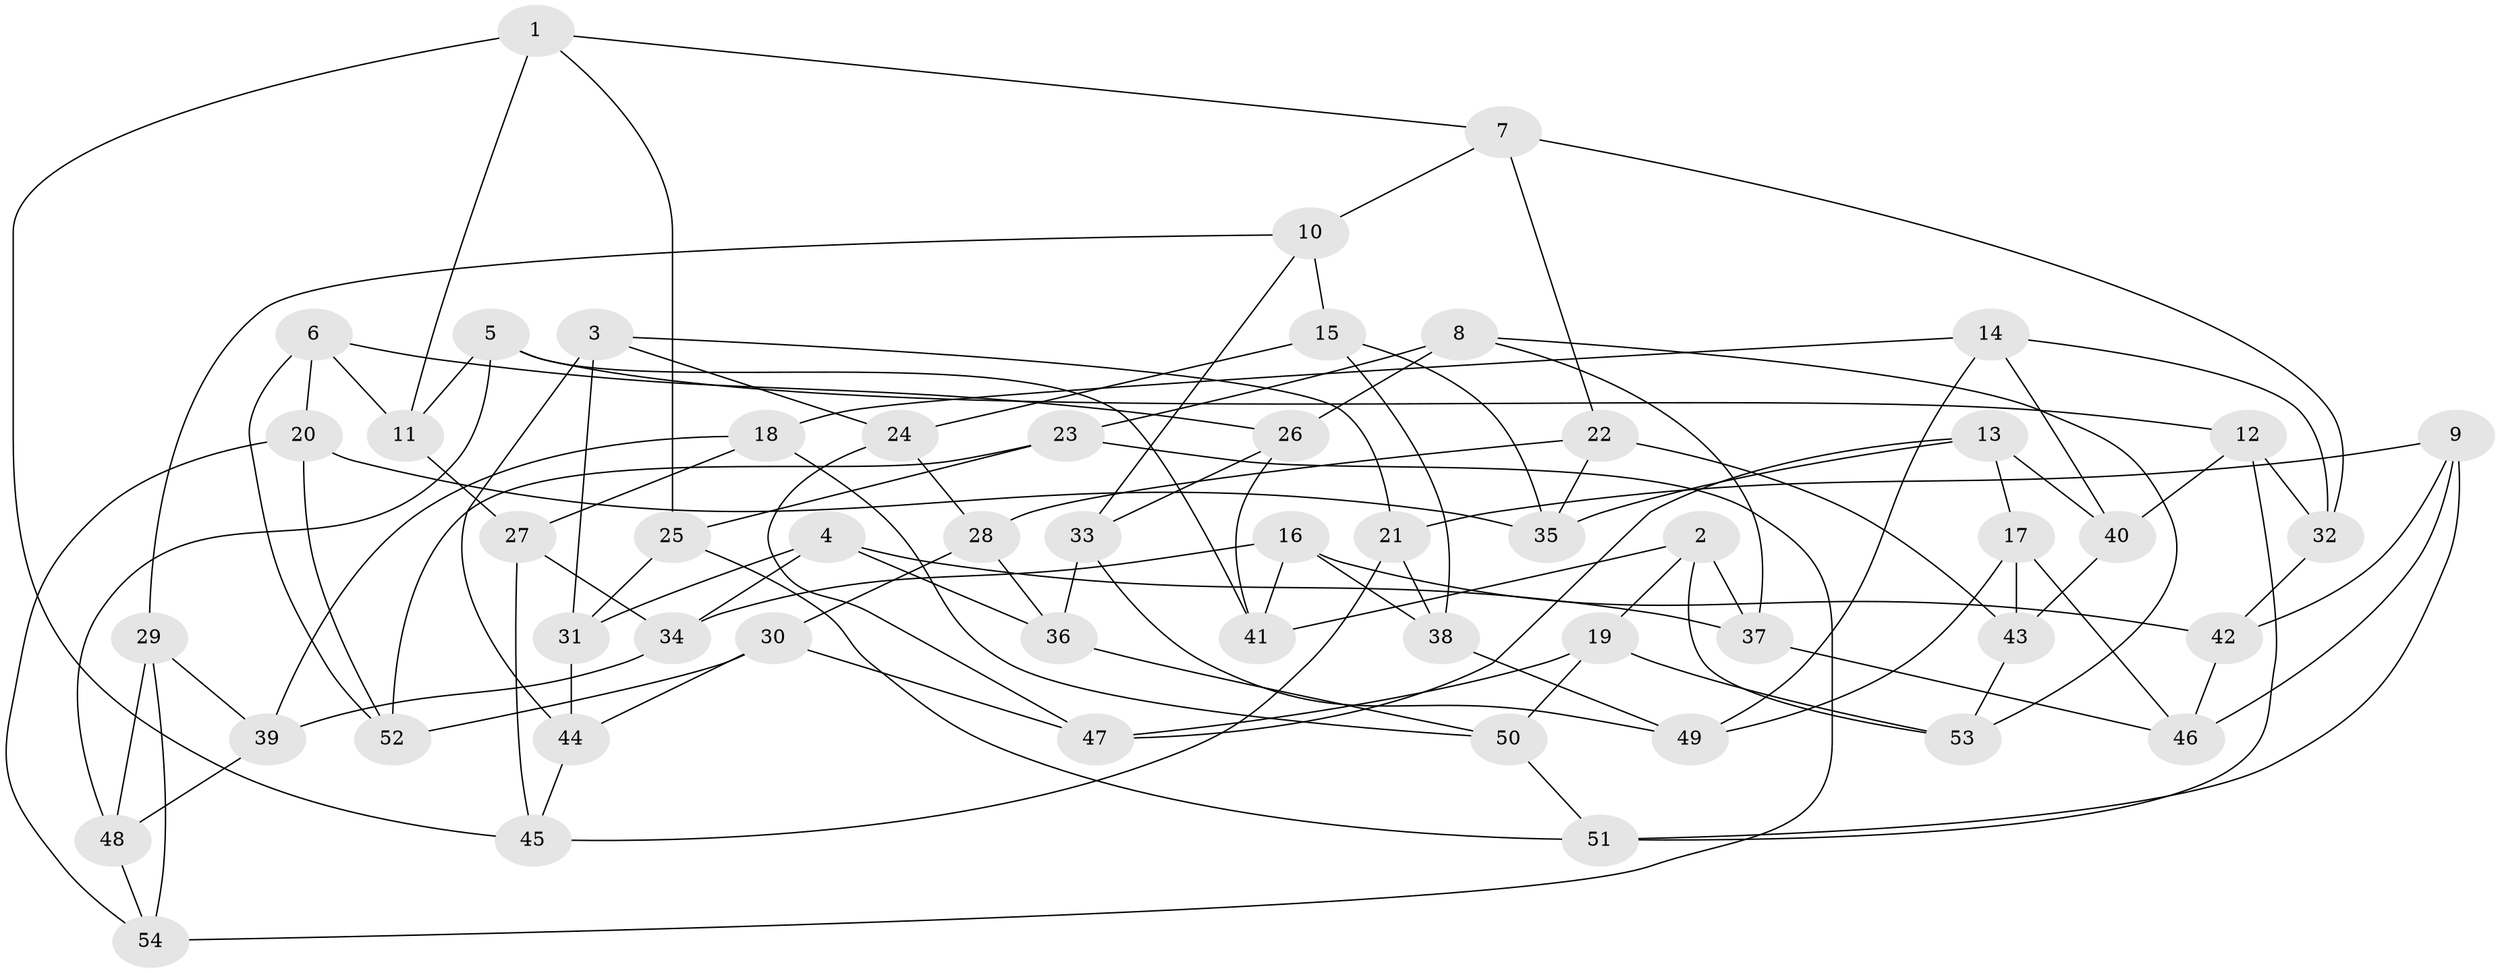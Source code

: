 // coarse degree distribution, {4: 0.5185185185185185, 5: 0.1111111111111111, 3: 0.2222222222222222, 8: 0.1111111111111111, 7: 0.037037037037037035}
// Generated by graph-tools (version 1.1) at 2025/01/03/04/25 22:01:58]
// undirected, 54 vertices, 108 edges
graph export_dot {
graph [start="1"]
  node [color=gray90,style=filled];
  1;
  2;
  3;
  4;
  5;
  6;
  7;
  8;
  9;
  10;
  11;
  12;
  13;
  14;
  15;
  16;
  17;
  18;
  19;
  20;
  21;
  22;
  23;
  24;
  25;
  26;
  27;
  28;
  29;
  30;
  31;
  32;
  33;
  34;
  35;
  36;
  37;
  38;
  39;
  40;
  41;
  42;
  43;
  44;
  45;
  46;
  47;
  48;
  49;
  50;
  51;
  52;
  53;
  54;
  1 -- 45;
  1 -- 7;
  1 -- 11;
  1 -- 25;
  2 -- 37;
  2 -- 53;
  2 -- 41;
  2 -- 19;
  3 -- 44;
  3 -- 31;
  3 -- 21;
  3 -- 24;
  4 -- 36;
  4 -- 37;
  4 -- 31;
  4 -- 34;
  5 -- 41;
  5 -- 48;
  5 -- 11;
  5 -- 12;
  6 -- 26;
  6 -- 11;
  6 -- 52;
  6 -- 20;
  7 -- 10;
  7 -- 22;
  7 -- 32;
  8 -- 37;
  8 -- 53;
  8 -- 26;
  8 -- 23;
  9 -- 21;
  9 -- 46;
  9 -- 51;
  9 -- 42;
  10 -- 29;
  10 -- 33;
  10 -- 15;
  11 -- 27;
  12 -- 51;
  12 -- 40;
  12 -- 32;
  13 -- 40;
  13 -- 35;
  13 -- 47;
  13 -- 17;
  14 -- 32;
  14 -- 49;
  14 -- 18;
  14 -- 40;
  15 -- 38;
  15 -- 35;
  15 -- 24;
  16 -- 41;
  16 -- 34;
  16 -- 42;
  16 -- 38;
  17 -- 46;
  17 -- 43;
  17 -- 49;
  18 -- 39;
  18 -- 50;
  18 -- 27;
  19 -- 47;
  19 -- 50;
  19 -- 53;
  20 -- 54;
  20 -- 52;
  20 -- 35;
  21 -- 45;
  21 -- 38;
  22 -- 28;
  22 -- 35;
  22 -- 43;
  23 -- 52;
  23 -- 54;
  23 -- 25;
  24 -- 47;
  24 -- 28;
  25 -- 31;
  25 -- 51;
  26 -- 33;
  26 -- 41;
  27 -- 34;
  27 -- 45;
  28 -- 36;
  28 -- 30;
  29 -- 48;
  29 -- 54;
  29 -- 39;
  30 -- 44;
  30 -- 52;
  30 -- 47;
  31 -- 44;
  32 -- 42;
  33 -- 49;
  33 -- 36;
  34 -- 39;
  36 -- 50;
  37 -- 46;
  38 -- 49;
  39 -- 48;
  40 -- 43;
  42 -- 46;
  43 -- 53;
  44 -- 45;
  48 -- 54;
  50 -- 51;
}
